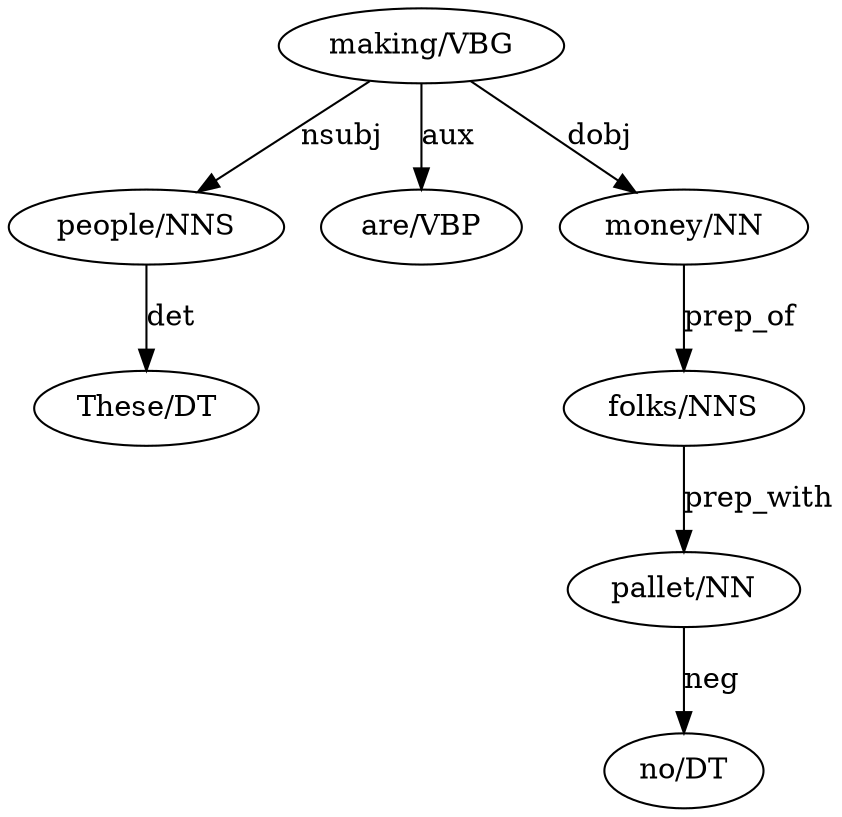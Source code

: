 digraph  {
  N_1 [label="These/DT"];
  N_2 [label="people/NNS"];
  N_3 [label="are/VBP"];
  N_4 [label="making/VBG"];
  N_5 [label="money/NN"];
  N_7 [label="folks/NNS"];
  N_9 [label="no/DT"];
  N_10 [label="pallet/NN"];
  N_2 -> N_1 [label="det"];
  N_4 -> N_2 [label="nsubj"];
  N_4 -> N_3 [label="aux"];
  N_4 -> N_5 [label="dobj"];
  N_5 -> N_7 [label="prep_of"];
  N_7 -> N_10 [label="prep_with"];
  N_10 -> N_9 [label="neg"];
}
